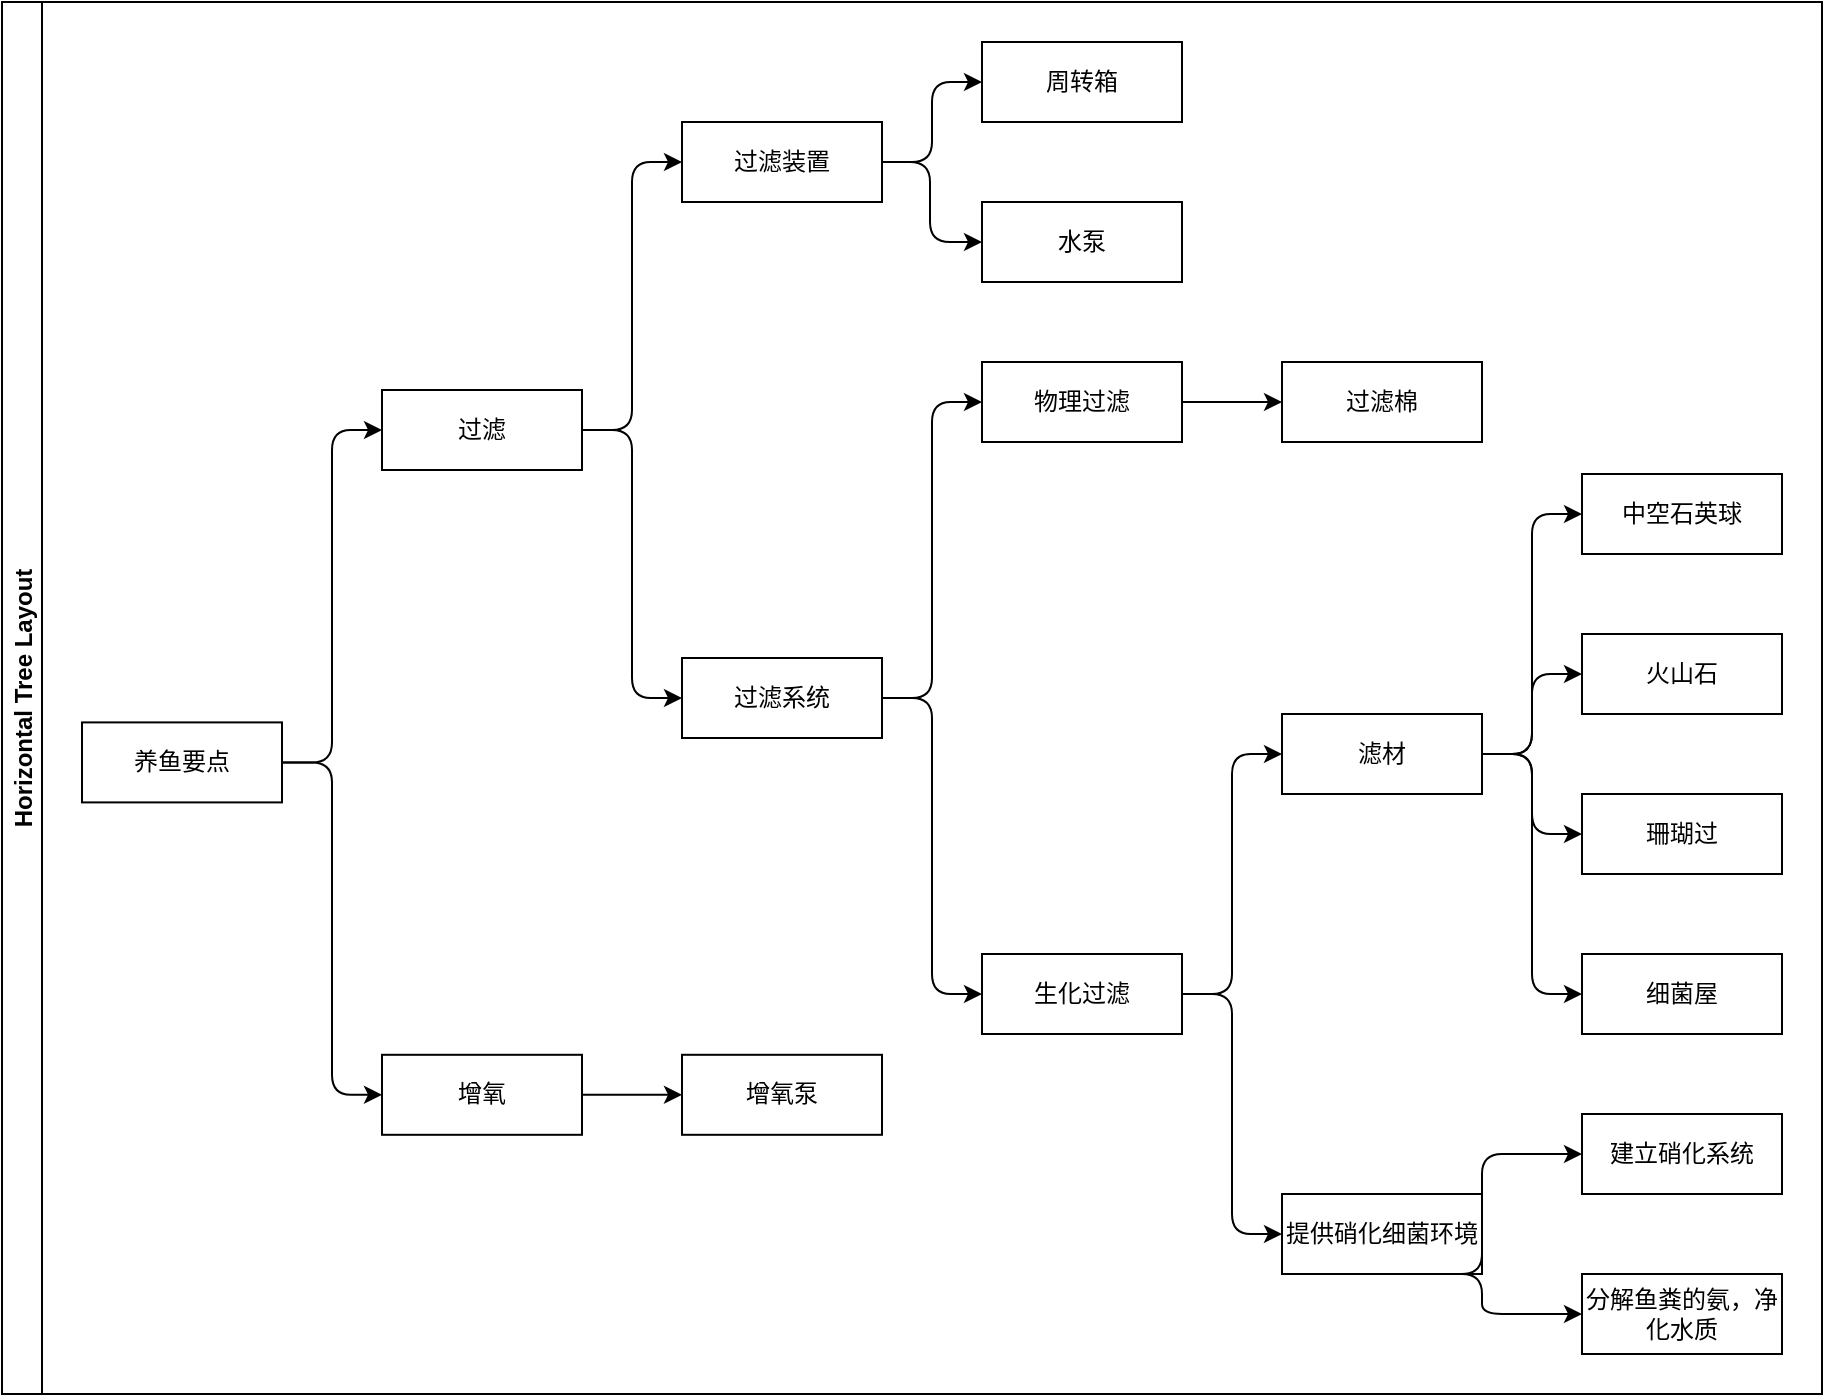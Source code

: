 <mxfile border="50" scale="3" compressed="false" locked="false" version="25.0.3">
  <diagram name="Blank" id="YmL12bMKpDGza6XwsDPr">
    <mxGraphModel dx="954" dy="107" grid="0" gridSize="10" guides="1" tooltips="1" connect="1" arrows="1" fold="1" page="0" pageScale="1" pageWidth="827" pageHeight="1169" background="none" math="1" shadow="0">
      <root>
        <mxCell id="X5NqExCQtvZxIxQ7pmgY-0" />
        <mxCell id="1" parent="X5NqExCQtvZxIxQ7pmgY-0" />
        <mxCell id="T_83-huYaYTD7UsazCkl-28" value="Horizontal Tree Layout" style="swimlane;startSize=20;horizontal=0;childLayout=treeLayout;horizontalTree=1;sortEdges=1;resizable=0;containerType=tree;fontSize=12;" vertex="1" parent="1">
          <mxGeometry x="372" y="486" width="910" height="696" as="geometry" />
        </mxCell>
        <mxCell id="T_83-huYaYTD7UsazCkl-29" value="养鱼要点" style="whiteSpace=wrap;html=1;" vertex="1" parent="T_83-huYaYTD7UsazCkl-28">
          <mxGeometry x="40" y="360.2" width="100" height="40" as="geometry" />
        </mxCell>
        <mxCell id="T_83-huYaYTD7UsazCkl-30" value="过滤" style="whiteSpace=wrap;html=1;" vertex="1" parent="T_83-huYaYTD7UsazCkl-28">
          <mxGeometry x="190" y="194" width="100" height="40" as="geometry" />
        </mxCell>
        <mxCell id="T_83-huYaYTD7UsazCkl-31" value="" style="edgeStyle=elbowEdgeStyle;elbow=horizontal;html=1;rounded=1;curved=0;sourcePerimeterSpacing=0;targetPerimeterSpacing=0;startSize=6;endSize=6;" edge="1" parent="T_83-huYaYTD7UsazCkl-28" source="T_83-huYaYTD7UsazCkl-29" target="T_83-huYaYTD7UsazCkl-30">
          <mxGeometry relative="1" as="geometry" />
        </mxCell>
        <mxCell id="T_83-huYaYTD7UsazCkl-32" value="过滤装置" style="whiteSpace=wrap;html=1;" vertex="1" parent="T_83-huYaYTD7UsazCkl-28">
          <mxGeometry x="340" y="60" width="100" height="40" as="geometry" />
        </mxCell>
        <mxCell id="T_83-huYaYTD7UsazCkl-33" value="" style="edgeStyle=elbowEdgeStyle;elbow=horizontal;html=1;rounded=1;curved=0;sourcePerimeterSpacing=0;targetPerimeterSpacing=0;startSize=6;endSize=6;exitX=1;exitY=0.5;exitDx=0;exitDy=0;" edge="1" parent="T_83-huYaYTD7UsazCkl-28" source="T_83-huYaYTD7UsazCkl-30" target="T_83-huYaYTD7UsazCkl-32">
          <mxGeometry relative="1" as="geometry" />
        </mxCell>
        <mxCell id="T_83-huYaYTD7UsazCkl-34" value="" style="edgeStyle=elbowEdgeStyle;elbow=horizontal;html=1;rounded=1;curved=0;sourcePerimeterSpacing=0;targetPerimeterSpacing=0;startSize=6;endSize=6;exitX=1;exitY=0.5;exitDx=0;exitDy=0;entryX=0;entryY=0.5;entryDx=0;entryDy=0;" edge="1" target="T_83-huYaYTD7UsazCkl-35" source="T_83-huYaYTD7UsazCkl-79" parent="T_83-huYaYTD7UsazCkl-28">
          <mxGeometry relative="1" as="geometry">
            <mxPoint x="398" y="-2254.2" as="sourcePoint" />
          </mxGeometry>
        </mxCell>
        <mxCell id="T_83-huYaYTD7UsazCkl-35" value="物理过滤" style="whiteSpace=wrap;html=1;" vertex="1" parent="T_83-huYaYTD7UsazCkl-28">
          <mxGeometry x="490" y="180" width="100" height="40" as="geometry" />
        </mxCell>
        <mxCell id="T_83-huYaYTD7UsazCkl-36" value="" style="edgeStyle=elbowEdgeStyle;elbow=horizontal;html=1;rounded=1;curved=0;sourcePerimeterSpacing=0;targetPerimeterSpacing=0;startSize=6;endSize=6;exitX=1;exitY=0.5;exitDx=0;exitDy=0;entryX=0;entryY=0.5;entryDx=0;entryDy=0;" edge="1" target="T_83-huYaYTD7UsazCkl-37" source="T_83-huYaYTD7UsazCkl-79" parent="T_83-huYaYTD7UsazCkl-28">
          <mxGeometry relative="1" as="geometry">
            <mxPoint x="548" y="-2294.2" as="sourcePoint" />
          </mxGeometry>
        </mxCell>
        <mxCell id="T_83-huYaYTD7UsazCkl-37" value="生化过滤" style="whiteSpace=wrap;html=1;" vertex="1" parent="T_83-huYaYTD7UsazCkl-28">
          <mxGeometry x="490" y="476" width="100" height="40" as="geometry" />
        </mxCell>
        <mxCell id="T_83-huYaYTD7UsazCkl-38" value="" style="edgeStyle=elbowEdgeStyle;elbow=horizontal;html=1;rounded=1;curved=0;sourcePerimeterSpacing=0;targetPerimeterSpacing=0;startSize=6;endSize=6;" edge="1" target="T_83-huYaYTD7UsazCkl-39" source="T_83-huYaYTD7UsazCkl-35" parent="T_83-huYaYTD7UsazCkl-28">
          <mxGeometry relative="1" as="geometry">
            <mxPoint x="548" y="-2194.2" as="sourcePoint" />
          </mxGeometry>
        </mxCell>
        <mxCell id="T_83-huYaYTD7UsazCkl-39" value="过滤棉" style="whiteSpace=wrap;html=1;" vertex="1" parent="T_83-huYaYTD7UsazCkl-28">
          <mxGeometry x="640" y="180" width="100" height="40" as="geometry" />
        </mxCell>
        <mxCell id="T_83-huYaYTD7UsazCkl-40" value="" style="edgeStyle=elbowEdgeStyle;elbow=horizontal;html=1;rounded=1;curved=0;sourcePerimeterSpacing=0;targetPerimeterSpacing=0;startSize=6;endSize=6;" edge="1" target="T_83-huYaYTD7UsazCkl-41" source="T_83-huYaYTD7UsazCkl-37" parent="T_83-huYaYTD7UsazCkl-28">
          <mxGeometry relative="1" as="geometry">
            <mxPoint x="548" y="-2194.2" as="sourcePoint" />
          </mxGeometry>
        </mxCell>
        <mxCell id="T_83-huYaYTD7UsazCkl-41" value="滤材" style="whiteSpace=wrap;html=1;" vertex="1" parent="T_83-huYaYTD7UsazCkl-28">
          <mxGeometry x="640" y="356" width="100" height="40" as="geometry" />
        </mxCell>
        <mxCell id="T_83-huYaYTD7UsazCkl-42" value="" style="edgeStyle=elbowEdgeStyle;elbow=horizontal;html=1;rounded=1;curved=0;sourcePerimeterSpacing=0;targetPerimeterSpacing=0;startSize=6;endSize=6;" edge="1" target="T_83-huYaYTD7UsazCkl-43" source="T_83-huYaYTD7UsazCkl-41" parent="T_83-huYaYTD7UsazCkl-28">
          <mxGeometry relative="1" as="geometry">
            <mxPoint x="698" y="-2154.2" as="sourcePoint" />
          </mxGeometry>
        </mxCell>
        <mxCell id="T_83-huYaYTD7UsazCkl-43" value="中空石英球" style="whiteSpace=wrap;html=1;" vertex="1" parent="T_83-huYaYTD7UsazCkl-28">
          <mxGeometry x="790" y="236" width="100" height="40" as="geometry" />
        </mxCell>
        <mxCell id="T_83-huYaYTD7UsazCkl-50" value="" style="edgeStyle=elbowEdgeStyle;elbow=horizontal;html=1;rounded=1;curved=0;sourcePerimeterSpacing=0;targetPerimeterSpacing=0;startSize=6;endSize=6;" edge="1" target="T_83-huYaYTD7UsazCkl-51" source="T_83-huYaYTD7UsazCkl-41" parent="T_83-huYaYTD7UsazCkl-28">
          <mxGeometry relative="1" as="geometry">
            <mxPoint x="848" y="-2030.2" as="sourcePoint" />
          </mxGeometry>
        </mxCell>
        <mxCell id="T_83-huYaYTD7UsazCkl-51" value="火山石" style="whiteSpace=wrap;html=1;" vertex="1" parent="T_83-huYaYTD7UsazCkl-28">
          <mxGeometry x="790" y="316" width="100" height="40" as="geometry" />
        </mxCell>
        <mxCell id="T_83-huYaYTD7UsazCkl-52" value="" style="edgeStyle=elbowEdgeStyle;elbow=horizontal;html=1;rounded=1;curved=0;sourcePerimeterSpacing=0;targetPerimeterSpacing=0;startSize=6;endSize=6;" edge="1" target="T_83-huYaYTD7UsazCkl-53" source="T_83-huYaYTD7UsazCkl-41" parent="T_83-huYaYTD7UsazCkl-28">
          <mxGeometry relative="1" as="geometry">
            <mxPoint x="848" y="-1902.2" as="sourcePoint" />
          </mxGeometry>
        </mxCell>
        <mxCell id="T_83-huYaYTD7UsazCkl-53" value="珊瑚过" style="whiteSpace=wrap;html=1;" vertex="1" parent="T_83-huYaYTD7UsazCkl-28">
          <mxGeometry x="790" y="396" width="100" height="40" as="geometry" />
        </mxCell>
        <mxCell id="T_83-huYaYTD7UsazCkl-54" value="" style="edgeStyle=elbowEdgeStyle;elbow=horizontal;html=1;rounded=1;curved=0;sourcePerimeterSpacing=0;targetPerimeterSpacing=0;startSize=6;endSize=6;" edge="1" target="T_83-huYaYTD7UsazCkl-55" source="T_83-huYaYTD7UsazCkl-41" parent="T_83-huYaYTD7UsazCkl-28">
          <mxGeometry relative="1" as="geometry">
            <mxPoint x="848" y="-1751.8" as="sourcePoint" />
          </mxGeometry>
        </mxCell>
        <mxCell id="T_83-huYaYTD7UsazCkl-55" value="细菌屋" style="whiteSpace=wrap;html=1;" vertex="1" parent="T_83-huYaYTD7UsazCkl-28">
          <mxGeometry x="790" y="476" width="100" height="40" as="geometry" />
        </mxCell>
        <mxCell id="T_83-huYaYTD7UsazCkl-62" value="" style="edgeStyle=elbowEdgeStyle;elbow=horizontal;html=1;rounded=1;curved=0;sourcePerimeterSpacing=0;targetPerimeterSpacing=0;startSize=6;endSize=6;exitX=1;exitY=0.5;exitDx=0;exitDy=0;" edge="1" target="T_83-huYaYTD7UsazCkl-63" source="T_83-huYaYTD7UsazCkl-37" parent="T_83-huYaYTD7UsazCkl-28">
          <mxGeometry relative="1" as="geometry">
            <mxPoint x="698" y="-1579" as="sourcePoint" />
          </mxGeometry>
        </mxCell>
        <mxCell id="T_83-huYaYTD7UsazCkl-63" value="提供硝化细菌环境" style="whiteSpace=wrap;html=1;" vertex="1" parent="T_83-huYaYTD7UsazCkl-28">
          <mxGeometry x="640" y="596" width="100" height="40" as="geometry" />
        </mxCell>
        <mxCell id="T_83-huYaYTD7UsazCkl-66" value="" style="edgeStyle=elbowEdgeStyle;elbow=horizontal;html=1;rounded=1;curved=0;sourcePerimeterSpacing=0;targetPerimeterSpacing=0;startSize=6;endSize=6;exitX=0.5;exitY=1;exitDx=0;exitDy=0;" edge="1" target="T_83-huYaYTD7UsazCkl-67" source="T_83-huYaYTD7UsazCkl-63" parent="T_83-huYaYTD7UsazCkl-28">
          <mxGeometry relative="1" as="geometry">
            <mxPoint x="798" y="-921.4" as="sourcePoint" />
          </mxGeometry>
        </mxCell>
        <mxCell id="T_83-huYaYTD7UsazCkl-67" value="建立硝化系统" style="whiteSpace=wrap;html=1;" vertex="1" parent="T_83-huYaYTD7UsazCkl-28">
          <mxGeometry x="790" y="556" width="100" height="40" as="geometry" />
        </mxCell>
        <mxCell id="T_83-huYaYTD7UsazCkl-68" value="" style="edgeStyle=elbowEdgeStyle;elbow=horizontal;html=1;rounded=1;curved=0;sourcePerimeterSpacing=0;targetPerimeterSpacing=0;startSize=6;endSize=6;exitX=0.5;exitY=1;exitDx=0;exitDy=0;" edge="1" target="T_83-huYaYTD7UsazCkl-69" source="T_83-huYaYTD7UsazCkl-63" parent="T_83-huYaYTD7UsazCkl-28">
          <mxGeometry relative="1" as="geometry">
            <mxPoint x="798" y="-931.0" as="sourcePoint" />
          </mxGeometry>
        </mxCell>
        <mxCell id="T_83-huYaYTD7UsazCkl-69" value="分解鱼粪的氨，净化水质" style="whiteSpace=wrap;html=1;" vertex="1" parent="T_83-huYaYTD7UsazCkl-28">
          <mxGeometry x="790" y="636" width="100" height="40" as="geometry" />
        </mxCell>
        <mxCell id="T_83-huYaYTD7UsazCkl-74" value="" style="edgeStyle=elbowEdgeStyle;elbow=horizontal;html=1;rounded=1;curved=0;sourcePerimeterSpacing=0;targetPerimeterSpacing=0;startSize=6;endSize=6;exitX=1;exitY=0.5;exitDx=0;exitDy=0;flowAnimation=0;" edge="1" target="T_83-huYaYTD7UsazCkl-75" source="T_83-huYaYTD7UsazCkl-32" parent="T_83-huYaYTD7UsazCkl-28">
          <mxGeometry relative="1" as="geometry">
            <mxPoint x="442" y="-159.6" as="sourcePoint" />
          </mxGeometry>
        </mxCell>
        <mxCell id="T_83-huYaYTD7UsazCkl-75" value="周转箱" style="whiteSpace=wrap;html=1;" vertex="1" parent="T_83-huYaYTD7UsazCkl-28">
          <mxGeometry x="490" y="20" width="100" height="40" as="geometry" />
        </mxCell>
        <mxCell id="T_83-huYaYTD7UsazCkl-76" value="" style="edgeStyle=elbowEdgeStyle;elbow=horizontal;html=1;rounded=1;curved=0;sourcePerimeterSpacing=0;targetPerimeterSpacing=0;startSize=6;endSize=6;exitX=1;exitY=0.5;exitDx=0;exitDy=0;entryX=0;entryY=0.5;entryDx=0;entryDy=0;flowAnimation=0;" edge="1" target="T_83-huYaYTD7UsazCkl-77" source="T_83-huYaYTD7UsazCkl-32" parent="T_83-huYaYTD7UsazCkl-28">
          <mxGeometry relative="1" as="geometry">
            <mxPoint x="498" y="-633.0" as="sourcePoint" />
            <Array as="points">
              <mxPoint x="464" y="83.4" />
            </Array>
          </mxGeometry>
        </mxCell>
        <mxCell id="T_83-huYaYTD7UsazCkl-77" value="水泵" style="whiteSpace=wrap;html=1;" vertex="1" parent="T_83-huYaYTD7UsazCkl-28">
          <mxGeometry x="490" y="100" width="100" height="40" as="geometry" />
        </mxCell>
        <mxCell id="T_83-huYaYTD7UsazCkl-78" value="" style="edgeStyle=elbowEdgeStyle;elbow=horizontal;html=1;rounded=1;curved=0;sourcePerimeterSpacing=0;targetPerimeterSpacing=0;startSize=6;endSize=6;" edge="1" target="T_83-huYaYTD7UsazCkl-79" source="T_83-huYaYTD7UsazCkl-30" parent="T_83-huYaYTD7UsazCkl-28">
          <mxGeometry relative="1" as="geometry">
            <mxPoint x="398" y="-442.6" as="sourcePoint" />
          </mxGeometry>
        </mxCell>
        <mxCell id="T_83-huYaYTD7UsazCkl-79" value="过滤系统" style="whiteSpace=wrap;html=1;" vertex="1" parent="T_83-huYaYTD7UsazCkl-28">
          <mxGeometry x="340" y="328" width="100" height="40" as="geometry" />
        </mxCell>
        <mxCell id="T_83-huYaYTD7UsazCkl-94" value="" style="edgeStyle=elbowEdgeStyle;elbow=horizontal;html=1;rounded=1;curved=0;sourcePerimeterSpacing=0;targetPerimeterSpacing=0;startSize=6;endSize=6;" edge="1" target="T_83-huYaYTD7UsazCkl-95" source="T_83-huYaYTD7UsazCkl-29" parent="T_83-huYaYTD7UsazCkl-28">
          <mxGeometry relative="1" as="geometry">
            <mxPoint x="512" y="598.6" as="sourcePoint" />
          </mxGeometry>
        </mxCell>
        <mxCell id="T_83-huYaYTD7UsazCkl-95" value="增氧" style="whiteSpace=wrap;html=1;" vertex="1" parent="T_83-huYaYTD7UsazCkl-28">
          <mxGeometry x="190" y="526.4" width="100" height="40" as="geometry" />
        </mxCell>
        <mxCell id="T_83-huYaYTD7UsazCkl-96" value="" style="edgeStyle=elbowEdgeStyle;elbow=horizontal;html=1;rounded=1;curved=0;sourcePerimeterSpacing=0;targetPerimeterSpacing=0;startSize=6;endSize=6;" edge="1" target="T_83-huYaYTD7UsazCkl-97" source="T_83-huYaYTD7UsazCkl-95" parent="T_83-huYaYTD7UsazCkl-28">
          <mxGeometry relative="1" as="geometry">
            <mxPoint x="512" y="866.4" as="sourcePoint" />
          </mxGeometry>
        </mxCell>
        <mxCell id="T_83-huYaYTD7UsazCkl-97" value="增氧泵" style="whiteSpace=wrap;html=1;" vertex="1" parent="T_83-huYaYTD7UsazCkl-28">
          <mxGeometry x="340" y="526.4" width="100" height="40" as="geometry" />
        </mxCell>
      </root>
    </mxGraphModel>
  </diagram>
</mxfile>
